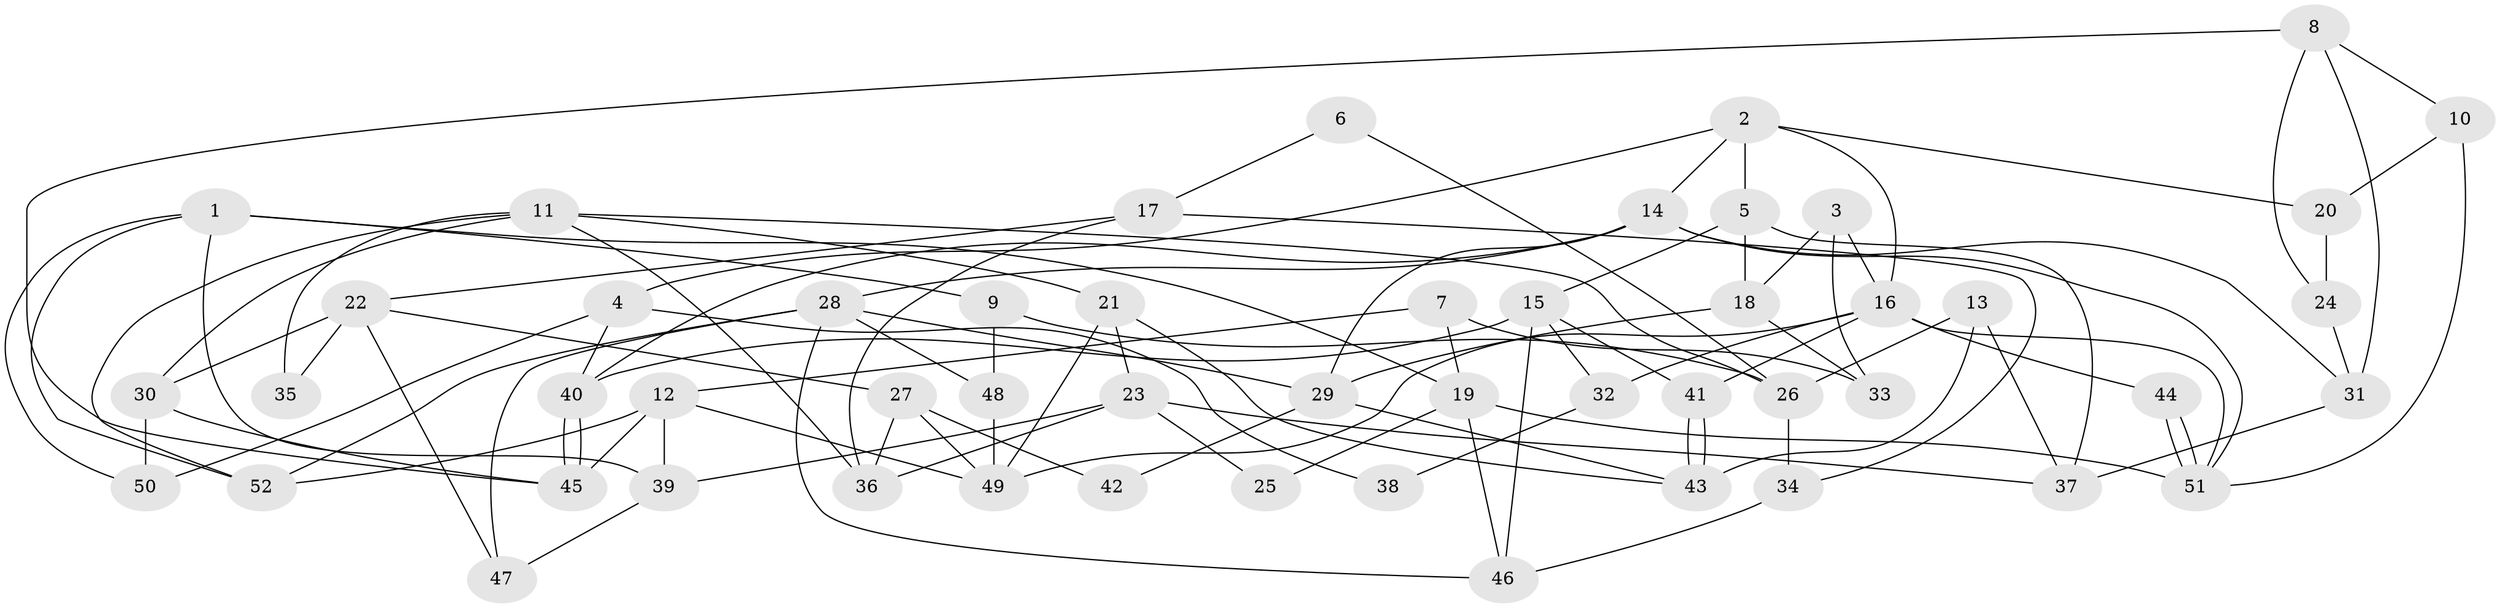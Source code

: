 // Generated by graph-tools (version 1.1) at 2025/26/03/09/25 03:26:16]
// undirected, 52 vertices, 104 edges
graph export_dot {
graph [start="1"]
  node [color=gray90,style=filled];
  1;
  2;
  3;
  4;
  5;
  6;
  7;
  8;
  9;
  10;
  11;
  12;
  13;
  14;
  15;
  16;
  17;
  18;
  19;
  20;
  21;
  22;
  23;
  24;
  25;
  26;
  27;
  28;
  29;
  30;
  31;
  32;
  33;
  34;
  35;
  36;
  37;
  38;
  39;
  40;
  41;
  42;
  43;
  44;
  45;
  46;
  47;
  48;
  49;
  50;
  51;
  52;
  1 -- 50;
  1 -- 19;
  1 -- 9;
  1 -- 39;
  1 -- 52;
  2 -- 16;
  2 -- 5;
  2 -- 4;
  2 -- 14;
  2 -- 20;
  3 -- 33;
  3 -- 18;
  3 -- 16;
  4 -- 40;
  4 -- 38;
  4 -- 50;
  5 -- 37;
  5 -- 15;
  5 -- 18;
  6 -- 26;
  6 -- 17;
  7 -- 19;
  7 -- 12;
  7 -- 33;
  8 -- 45;
  8 -- 31;
  8 -- 10;
  8 -- 24;
  9 -- 48;
  9 -- 26;
  10 -- 51;
  10 -- 20;
  11 -- 26;
  11 -- 21;
  11 -- 30;
  11 -- 35;
  11 -- 36;
  11 -- 52;
  12 -- 52;
  12 -- 39;
  12 -- 45;
  12 -- 49;
  13 -- 26;
  13 -- 43;
  13 -- 37;
  14 -- 28;
  14 -- 29;
  14 -- 31;
  14 -- 40;
  14 -- 51;
  15 -- 41;
  15 -- 40;
  15 -- 32;
  15 -- 46;
  16 -- 51;
  16 -- 32;
  16 -- 41;
  16 -- 44;
  16 -- 49;
  17 -- 22;
  17 -- 36;
  17 -- 34;
  18 -- 29;
  18 -- 33;
  19 -- 51;
  19 -- 46;
  19 -- 25;
  20 -- 24;
  21 -- 43;
  21 -- 49;
  21 -- 23;
  22 -- 27;
  22 -- 30;
  22 -- 35;
  22 -- 47;
  23 -- 37;
  23 -- 25;
  23 -- 36;
  23 -- 39;
  24 -- 31;
  26 -- 34;
  27 -- 36;
  27 -- 49;
  27 -- 42;
  28 -- 52;
  28 -- 47;
  28 -- 29;
  28 -- 46;
  28 -- 48;
  29 -- 42;
  29 -- 43;
  30 -- 45;
  30 -- 50;
  31 -- 37;
  32 -- 38;
  34 -- 46;
  39 -- 47;
  40 -- 45;
  40 -- 45;
  41 -- 43;
  41 -- 43;
  44 -- 51;
  44 -- 51;
  48 -- 49;
}
